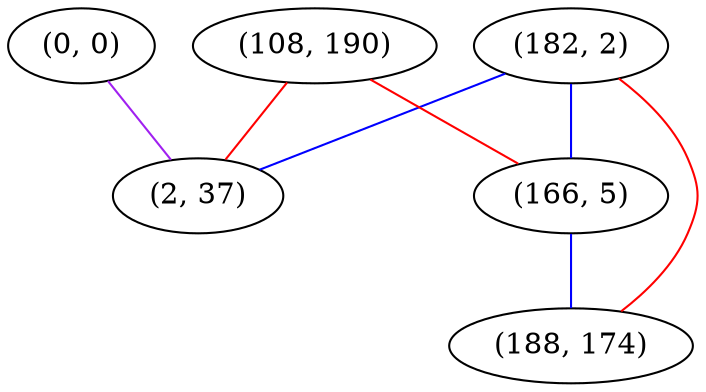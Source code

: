 graph "" {
"(0, 0)";
"(182, 2)";
"(108, 190)";
"(2, 37)";
"(166, 5)";
"(188, 174)";
"(0, 0)" -- "(2, 37)"  [color=purple, key=0, weight=4];
"(182, 2)" -- "(2, 37)"  [color=blue, key=0, weight=3];
"(182, 2)" -- "(188, 174)"  [color=red, key=0, weight=1];
"(182, 2)" -- "(166, 5)"  [color=blue, key=0, weight=3];
"(108, 190)" -- "(2, 37)"  [color=red, key=0, weight=1];
"(108, 190)" -- "(166, 5)"  [color=red, key=0, weight=1];
"(166, 5)" -- "(188, 174)"  [color=blue, key=0, weight=3];
}
